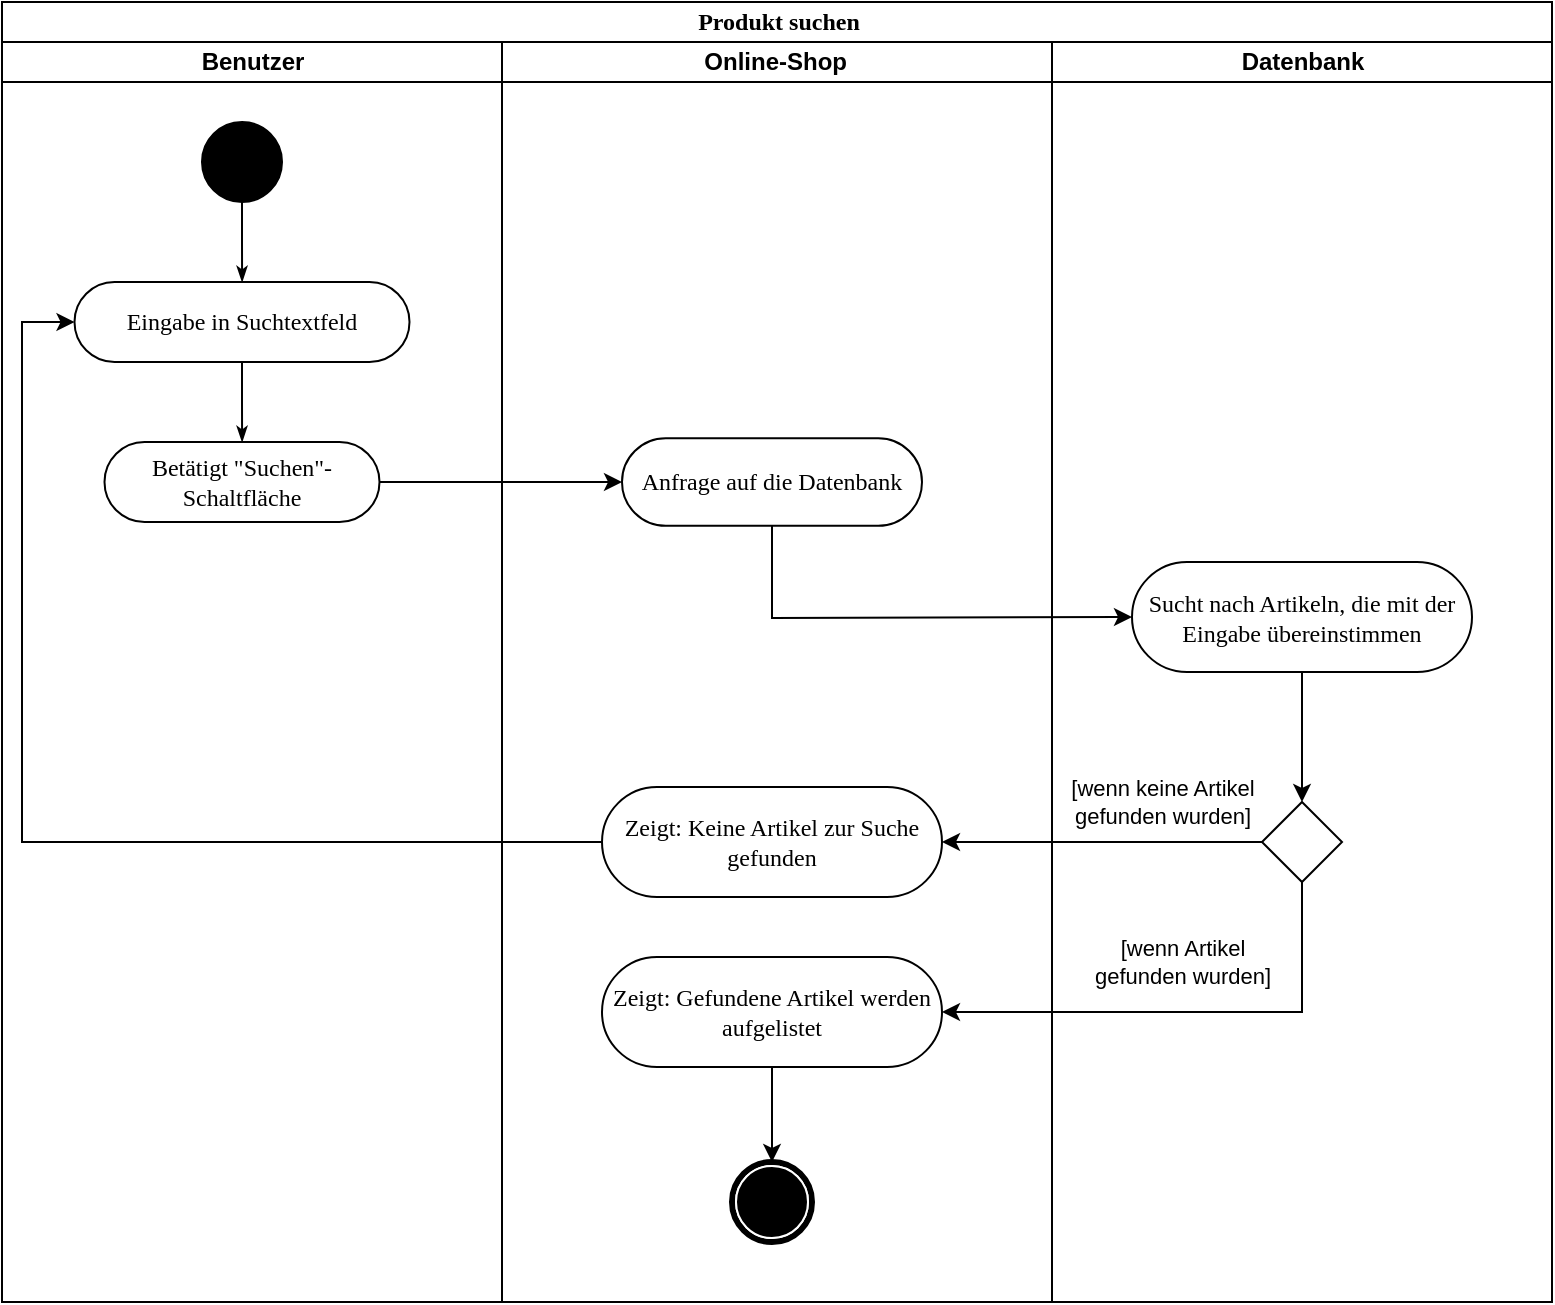 <mxfile version="24.8.2">
  <diagram name="Page-1" id="0783ab3e-0a74-02c8-0abd-f7b4e66b4bec">
    <mxGraphModel dx="1588" dy="1014" grid="1" gridSize="10" guides="1" tooltips="1" connect="1" arrows="1" fold="1" page="1" pageScale="1" pageWidth="850" pageHeight="1100" background="none" math="0" shadow="0">
      <root>
        <mxCell id="0" />
        <mxCell id="1" parent="0" />
        <mxCell id="1c1d494c118603dd-1" value="Produkt suchen" style="swimlane;html=1;childLayout=stackLayout;startSize=20;rounded=0;shadow=0;comic=0;labelBackgroundColor=none;strokeWidth=1;fontFamily=Verdana;fontSize=12;align=center;" parent="1" vertex="1">
          <mxGeometry x="40" y="20" width="775" height="650" as="geometry" />
        </mxCell>
        <mxCell id="1c1d494c118603dd-2" value="Benutzer" style="swimlane;html=1;startSize=20;" parent="1c1d494c118603dd-1" vertex="1">
          <mxGeometry y="20" width="250" height="630" as="geometry" />
        </mxCell>
        <mxCell id="60571a20871a0731-4" value="" style="ellipse;whiteSpace=wrap;html=1;rounded=0;shadow=0;comic=0;labelBackgroundColor=none;strokeWidth=1;fillColor=#000000;fontFamily=Verdana;fontSize=12;align=center;" parent="1c1d494c118603dd-2" vertex="1">
          <mxGeometry x="100" y="40" width="40" height="40" as="geometry" />
        </mxCell>
        <mxCell id="60571a20871a0731-8" value="Eingabe in Suchtextfeld" style="rounded=1;whiteSpace=wrap;html=1;shadow=0;comic=0;labelBackgroundColor=none;strokeWidth=1;fontFamily=Verdana;fontSize=12;align=center;arcSize=50;" parent="1c1d494c118603dd-2" vertex="1">
          <mxGeometry x="36.25" y="120" width="167.5" height="40" as="geometry" />
        </mxCell>
        <mxCell id="1c1d494c118603dd-27" style="edgeStyle=orthogonalEdgeStyle;rounded=0;html=1;labelBackgroundColor=none;startArrow=none;startFill=0;startSize=5;endArrow=classicThin;endFill=1;endSize=5;jettySize=auto;orthogonalLoop=1;strokeWidth=1;fontFamily=Verdana;fontSize=12" parent="1c1d494c118603dd-2" source="60571a20871a0731-4" target="60571a20871a0731-8" edge="1">
          <mxGeometry relative="1" as="geometry" />
        </mxCell>
        <mxCell id="aAqfZQe3h_Pv-nsiE1Jg-17" value="Betätigt &quot;Suchen&quot;-Schaltfläche" style="rounded=1;whiteSpace=wrap;html=1;shadow=0;comic=0;labelBackgroundColor=none;strokeWidth=1;fontFamily=Verdana;fontSize=12;align=center;arcSize=50;" parent="1c1d494c118603dd-2" vertex="1">
          <mxGeometry x="51.25" y="200" width="137.5" height="40" as="geometry" />
        </mxCell>
        <mxCell id="aAqfZQe3h_Pv-nsiE1Jg-18" style="edgeStyle=orthogonalEdgeStyle;rounded=0;html=1;labelBackgroundColor=none;startArrow=none;startFill=0;startSize=5;endArrow=classicThin;endFill=1;endSize=5;jettySize=auto;orthogonalLoop=1;strokeWidth=1;fontFamily=Verdana;fontSize=12;exitX=0.5;exitY=1;exitDx=0;exitDy=0;" parent="1c1d494c118603dd-2" source="60571a20871a0731-8" target="aAqfZQe3h_Pv-nsiE1Jg-17" edge="1">
          <mxGeometry relative="1" as="geometry">
            <mxPoint x="120" y="170" as="sourcePoint" />
          </mxGeometry>
        </mxCell>
        <mxCell id="aAqfZQe3h_Pv-nsiE1Jg-21" style="edgeStyle=orthogonalEdgeStyle;rounded=0;orthogonalLoop=1;jettySize=auto;html=1;entryX=0;entryY=0.5;entryDx=0;entryDy=0;" parent="1c1d494c118603dd-1" source="aAqfZQe3h_Pv-nsiE1Jg-17" target="1c1d494c118603dd-7" edge="1">
          <mxGeometry relative="1" as="geometry" />
        </mxCell>
        <mxCell id="nqQfixNWsX1YAWhkmXjt-1" value="" style="endArrow=classic;html=1;rounded=0;exitX=0.5;exitY=1;exitDx=0;exitDy=0;entryX=0;entryY=0.5;entryDx=0;entryDy=0;" edge="1" parent="1c1d494c118603dd-1" source="1c1d494c118603dd-7" target="aAqfZQe3h_Pv-nsiE1Jg-22">
          <mxGeometry width="50" height="50" relative="1" as="geometry">
            <mxPoint x="430" y="330" as="sourcePoint" />
            <mxPoint x="480" y="280" as="targetPoint" />
            <Array as="points">
              <mxPoint x="385" y="308" />
            </Array>
          </mxGeometry>
        </mxCell>
        <mxCell id="1c1d494c118603dd-3" value="Online-Shop&amp;nbsp;" style="swimlane;html=1;startSize=20;" parent="1c1d494c118603dd-1" vertex="1">
          <mxGeometry x="250" y="20" width="275" height="630" as="geometry" />
        </mxCell>
        <mxCell id="1c1d494c118603dd-7" value="Anfrage auf die Datenbank" style="rounded=1;whiteSpace=wrap;html=1;shadow=0;comic=0;labelBackgroundColor=none;strokeWidth=1;fontFamily=Verdana;fontSize=12;align=center;arcSize=50;" parent="1c1d494c118603dd-3" vertex="1">
          <mxGeometry x="60" y="198.12" width="150" height="43.75" as="geometry" />
        </mxCell>
        <mxCell id="aAqfZQe3h_Pv-nsiE1Jg-49" style="edgeStyle=orthogonalEdgeStyle;rounded=0;orthogonalLoop=1;jettySize=auto;html=1;entryX=0.5;entryY=0;entryDx=0;entryDy=0;exitX=0.5;exitY=1;exitDx=0;exitDy=0;" parent="1c1d494c118603dd-3" source="nqQfixNWsX1YAWhkmXjt-7" target="60571a20871a0731-5" edge="1">
          <mxGeometry relative="1" as="geometry">
            <mxPoint x="125" y="855" as="sourcePoint" />
          </mxGeometry>
        </mxCell>
        <mxCell id="60571a20871a0731-5" value="" style="shape=mxgraph.bpmn.shape;html=1;verticalLabelPosition=bottom;labelBackgroundColor=#ffffff;verticalAlign=top;perimeter=ellipsePerimeter;outline=end;symbol=terminate;rounded=0;shadow=0;comic=0;strokeWidth=1;fontFamily=Verdana;fontSize=12;align=center;" parent="1c1d494c118603dd-3" vertex="1">
          <mxGeometry x="115" y="560" width="40" height="40" as="geometry" />
        </mxCell>
        <mxCell id="nqQfixNWsX1YAWhkmXjt-4" value="Zeigt: Keine Artikel zur Suche gefunden" style="rounded=1;whiteSpace=wrap;html=1;shadow=0;comic=0;labelBackgroundColor=none;strokeWidth=1;fontFamily=Verdana;fontSize=12;align=center;arcSize=50;" vertex="1" parent="1c1d494c118603dd-3">
          <mxGeometry x="50" y="372.5" width="170" height="55" as="geometry" />
        </mxCell>
        <mxCell id="nqQfixNWsX1YAWhkmXjt-7" value="Zeigt: Gefundene Artikel werden aufgelistet" style="rounded=1;whiteSpace=wrap;html=1;shadow=0;comic=0;labelBackgroundColor=none;strokeWidth=1;fontFamily=Verdana;fontSize=12;align=center;arcSize=50;" vertex="1" parent="1c1d494c118603dd-3">
          <mxGeometry x="50" y="457.5" width="170" height="55" as="geometry" />
        </mxCell>
        <mxCell id="1c1d494c118603dd-4" value="Datenbank" style="swimlane;html=1;startSize=20;" parent="1c1d494c118603dd-1" vertex="1">
          <mxGeometry x="525" y="20" width="250" height="630" as="geometry" />
        </mxCell>
        <mxCell id="aAqfZQe3h_Pv-nsiE1Jg-22" value="Sucht nach Artikeln, die mit der Eingabe übereinstimmen" style="rounded=1;whiteSpace=wrap;html=1;shadow=0;comic=0;labelBackgroundColor=none;strokeWidth=1;fontFamily=Verdana;fontSize=12;align=center;arcSize=50;" parent="1c1d494c118603dd-4" vertex="1">
          <mxGeometry x="40" y="260" width="170" height="55" as="geometry" />
        </mxCell>
        <mxCell id="nqQfixNWsX1YAWhkmXjt-2" value="" style="rhombus;whiteSpace=wrap;html=1;" vertex="1" parent="1c1d494c118603dd-4">
          <mxGeometry x="105" y="380" width="40" height="40" as="geometry" />
        </mxCell>
        <mxCell id="nqQfixNWsX1YAWhkmXjt-3" value="" style="endArrow=classic;html=1;rounded=0;exitX=0.5;exitY=1;exitDx=0;exitDy=0;entryX=0.5;entryY=0;entryDx=0;entryDy=0;" edge="1" parent="1c1d494c118603dd-4" source="aAqfZQe3h_Pv-nsiE1Jg-22" target="nqQfixNWsX1YAWhkmXjt-2">
          <mxGeometry width="50" height="50" relative="1" as="geometry">
            <mxPoint x="85" y="420" as="sourcePoint" />
            <mxPoint x="135" y="370" as="targetPoint" />
          </mxGeometry>
        </mxCell>
        <mxCell id="nqQfixNWsX1YAWhkmXjt-5" value="[wenn keine Artikel&lt;div&gt;gefunden wurden]&lt;/div&gt;" style="endArrow=classic;html=1;rounded=0;exitX=0;exitY=0.5;exitDx=0;exitDy=0;" edge="1" parent="1c1d494c118603dd-1" source="nqQfixNWsX1YAWhkmXjt-2" target="nqQfixNWsX1YAWhkmXjt-4">
          <mxGeometry x="-0.375" y="-20" width="50" height="50" relative="1" as="geometry">
            <mxPoint x="460" y="470" as="sourcePoint" />
            <mxPoint x="510" y="420" as="targetPoint" />
            <mxPoint as="offset" />
          </mxGeometry>
        </mxCell>
        <mxCell id="nqQfixNWsX1YAWhkmXjt-8" value="[wenn Artikel&lt;div&gt;gefunden wurden]&lt;/div&gt;" style="endArrow=classic;html=1;rounded=0;exitX=0.5;exitY=1;exitDx=0;exitDy=0;entryX=1;entryY=0.5;entryDx=0;entryDy=0;" edge="1" parent="1c1d494c118603dd-1" source="nqQfixNWsX1YAWhkmXjt-2" target="nqQfixNWsX1YAWhkmXjt-7">
          <mxGeometry x="0.02" y="-25" width="50" height="50" relative="1" as="geometry">
            <mxPoint x="660" y="470" as="sourcePoint" />
            <mxPoint x="500" y="470" as="targetPoint" />
            <mxPoint as="offset" />
            <Array as="points">
              <mxPoint x="650" y="505" />
            </Array>
          </mxGeometry>
        </mxCell>
        <mxCell id="nqQfixNWsX1YAWhkmXjt-9" value="" style="endArrow=classic;html=1;rounded=0;exitX=0;exitY=0.5;exitDx=0;exitDy=0;entryX=0;entryY=0.5;entryDx=0;entryDy=0;" edge="1" parent="1c1d494c118603dd-1" source="nqQfixNWsX1YAWhkmXjt-4" target="60571a20871a0731-8">
          <mxGeometry width="50" height="50" relative="1" as="geometry">
            <mxPoint x="150" y="410" as="sourcePoint" />
            <mxPoint x="200" y="360" as="targetPoint" />
            <Array as="points">
              <mxPoint x="10" y="420" />
              <mxPoint x="10" y="160" />
            </Array>
          </mxGeometry>
        </mxCell>
      </root>
    </mxGraphModel>
  </diagram>
</mxfile>

